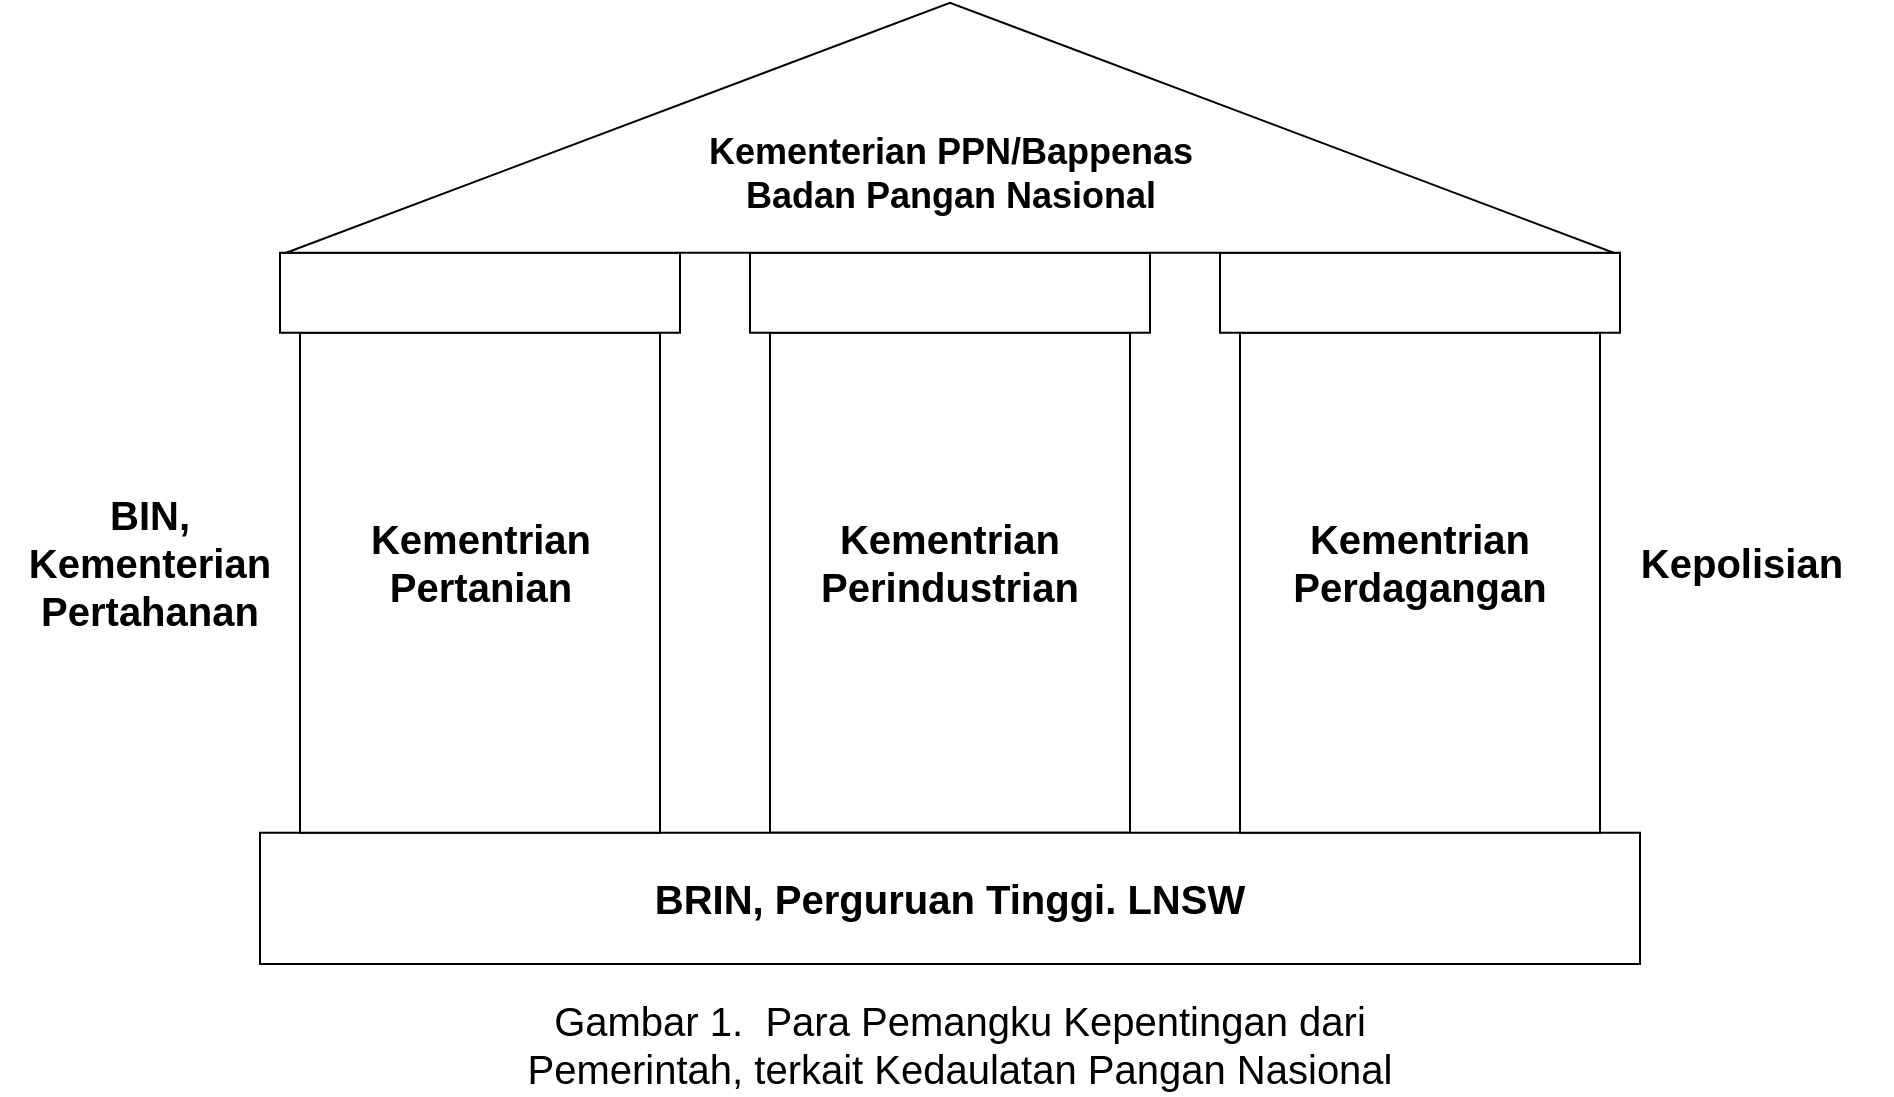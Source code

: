 <mxfile version="20.3.6" type="github">
  <diagram id="bnTMfBkwKxqZEezGWf4d" name="Page-1">
    <mxGraphModel dx="1597" dy="955" grid="1" gridSize="10" guides="1" tooltips="1" connect="1" arrows="1" fold="1" page="1" pageScale="1" pageWidth="1100" pageHeight="850" math="0" shadow="0">
      <root>
        <mxCell id="0" />
        <mxCell id="1" parent="0" />
        <mxCell id="A6Dc-Se_RvrMV17zjB7O-23" value="" style="rounded=0;whiteSpace=wrap;html=1;" vertex="1" parent="1">
          <mxGeometry x="475" y="334.37" width="180" height="250" as="geometry" />
        </mxCell>
        <mxCell id="A6Dc-Se_RvrMV17zjB7O-24" value="" style="rounded=0;whiteSpace=wrap;html=1;" vertex="1" parent="1">
          <mxGeometry x="465" y="294.37" width="200" height="40" as="geometry" />
        </mxCell>
        <mxCell id="A6Dc-Se_RvrMV17zjB7O-2" value="" style="rounded=0;whiteSpace=wrap;html=1;" vertex="1" parent="1">
          <mxGeometry x="220" y="584.37" width="690" height="65.63" as="geometry" />
        </mxCell>
        <mxCell id="A6Dc-Se_RvrMV17zjB7O-5" value="" style="rounded=0;whiteSpace=wrap;html=1;" vertex="1" parent="1">
          <mxGeometry x="240" y="334.37" width="180" height="250" as="geometry" />
        </mxCell>
        <mxCell id="A6Dc-Se_RvrMV17zjB7O-6" value="" style="rounded=0;whiteSpace=wrap;html=1;" vertex="1" parent="1">
          <mxGeometry x="230" y="294.37" width="200" height="40" as="geometry" />
        </mxCell>
        <mxCell id="A6Dc-Se_RvrMV17zjB7O-7" value="" style="rounded=0;whiteSpace=wrap;html=1;" vertex="1" parent="1">
          <mxGeometry x="710" y="334.37" width="180" height="250" as="geometry" />
        </mxCell>
        <mxCell id="A6Dc-Se_RvrMV17zjB7O-8" value="" style="rounded=0;whiteSpace=wrap;html=1;" vertex="1" parent="1">
          <mxGeometry x="700" y="294.37" width="200" height="40" as="geometry" />
        </mxCell>
        <mxCell id="A6Dc-Se_RvrMV17zjB7O-9" value="" style="triangle;whiteSpace=wrap;html=1;rotation=-90;" vertex="1" parent="1">
          <mxGeometry x="502.5" y="-100" width="125" height="663.75" as="geometry" />
        </mxCell>
        <mxCell id="A6Dc-Se_RvrMV17zjB7O-14" value="BRIN, Perguruan Tinggi. LNSW" style="text;html=1;strokeColor=none;fillColor=none;align=center;verticalAlign=middle;whiteSpace=wrap;rounded=0;fontStyle=1;fontSize=20;" vertex="1" parent="1">
          <mxGeometry x="415" y="602.37" width="300" height="30" as="geometry" />
        </mxCell>
        <mxCell id="A6Dc-Se_RvrMV17zjB7O-16" value="Kementerian PPN/Bappenas&lt;br style=&quot;font-size: 18px;&quot;&gt;Badan Pangan Nasional" style="text;html=1;strokeColor=none;fillColor=none;align=center;verticalAlign=middle;whiteSpace=wrap;rounded=0;fontStyle=1;fontSize=18;" vertex="1" parent="1">
          <mxGeometry x="402.5" y="240" width="325" height="30" as="geometry" />
        </mxCell>
        <mxCell id="A6Dc-Se_RvrMV17zjB7O-17" value="Kementrian Pertanian" style="text;html=1;strokeColor=none;fillColor=none;align=center;verticalAlign=middle;whiteSpace=wrap;rounded=0;fontStyle=1;fontSize=20;" vertex="1" parent="1">
          <mxGeometry x="262.5" y="434.37" width="135" height="30" as="geometry" />
        </mxCell>
        <mxCell id="A6Dc-Se_RvrMV17zjB7O-18" value="Kementrian Perindustrian" style="text;html=1;strokeColor=none;fillColor=none;align=center;verticalAlign=middle;whiteSpace=wrap;rounded=0;fontStyle=1;fontSize=20;" vertex="1" parent="1">
          <mxGeometry x="490" y="434.37" width="150" height="30" as="geometry" />
        </mxCell>
        <mxCell id="A6Dc-Se_RvrMV17zjB7O-19" value="Kementrian Perdagangan" style="text;html=1;strokeColor=none;fillColor=none;align=center;verticalAlign=middle;whiteSpace=wrap;rounded=0;fontStyle=1;fontSize=20;" vertex="1" parent="1">
          <mxGeometry x="725" y="434.37" width="150" height="30" as="geometry" />
        </mxCell>
        <mxCell id="A6Dc-Se_RvrMV17zjB7O-20" value="Gambar 1. &amp;nbsp;Para Pemangku Kepentingan dari Pemerintah, terkait Kedaulatan Pangan Nasional" style="text;whiteSpace=wrap;html=1;fontSize=20;fontStyle=0;align=center;" vertex="1" parent="1">
          <mxGeometry x="310" y="660.37" width="520" height="40" as="geometry" />
        </mxCell>
        <mxCell id="A6Dc-Se_RvrMV17zjB7O-21" value="Kepolisian" style="text;html=1;strokeColor=none;fillColor=none;align=center;verticalAlign=middle;whiteSpace=wrap;rounded=0;fontStyle=1;fontSize=20;" vertex="1" parent="1">
          <mxGeometry x="886" y="426.55" width="150" height="45.63" as="geometry" />
        </mxCell>
        <mxCell id="A6Dc-Se_RvrMV17zjB7O-22" value="BIN, Kementerian Pertahanan" style="text;html=1;strokeColor=none;fillColor=none;align=center;verticalAlign=middle;whiteSpace=wrap;rounded=0;fontStyle=1;fontSize=20;" vertex="1" parent="1">
          <mxGeometry x="90" y="426.55" width="150" height="45.63" as="geometry" />
        </mxCell>
        <mxCell id="A6Dc-Se_RvrMV17zjB7O-25" style="edgeStyle=orthogonalEdgeStyle;rounded=0;orthogonalLoop=1;jettySize=auto;html=1;exitX=0.5;exitY=1;exitDx=0;exitDy=0;fontSize=20;" edge="1" parent="1">
          <mxGeometry relative="1" as="geometry">
            <mxPoint x="565" y="674.37" as="sourcePoint" />
            <mxPoint x="565" y="674.37" as="targetPoint" />
          </mxGeometry>
        </mxCell>
      </root>
    </mxGraphModel>
  </diagram>
</mxfile>
